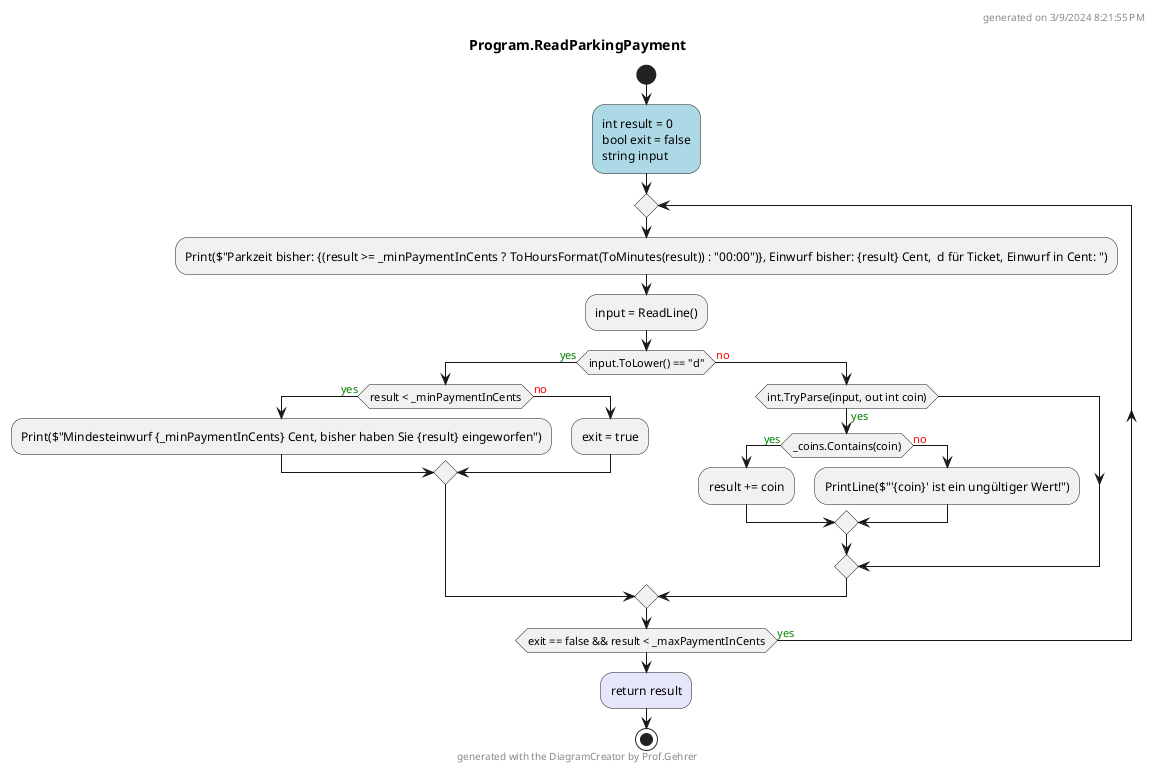 @startuml Program.ReadParkingPayment
header
generated on 3/9/2024 8:21:55 PM
end header
title Program.ReadParkingPayment
start
#LightBlue:int result = 0
bool exit = false
string input;
repeat
    :Print($"Parkzeit bisher: {(result >= _minPaymentInCents ? ToHoursFormat(ToMinutes(result)) : "00:00")}, Einwurf bisher: {result} Cent,  d für Ticket, Einwurf in Cent: ");
    :input = ReadLine();
    if (input.ToLower() == "d") then (<color:green>yes)
        if (result < _minPaymentInCents) then (<color:green>yes)
            :Print($"Mindesteinwurf {_minPaymentInCents} Cent, bisher haben Sie {result} eingeworfen");
          else (<color:red>no)
              :exit = true;
        endif
      else (<color:red>no)
        if (int.TryParse(input, out int coin)) then (<color:green>yes)
            if (_coins.Contains(coin)) then (<color:green>yes)
                :result += coin;
              else (<color:red>no)
                  :PrintLine($"'{coin}' ist ein ungültiger Wert!");
            endif
        endif
    endif
repeat while (exit == false && result < _maxPaymentInCents) is (<color:green>yes)
#Lavender:return result;
footer
generated with the DiagramCreator by Prof.Gehrer
end footer
stop
@enduml
